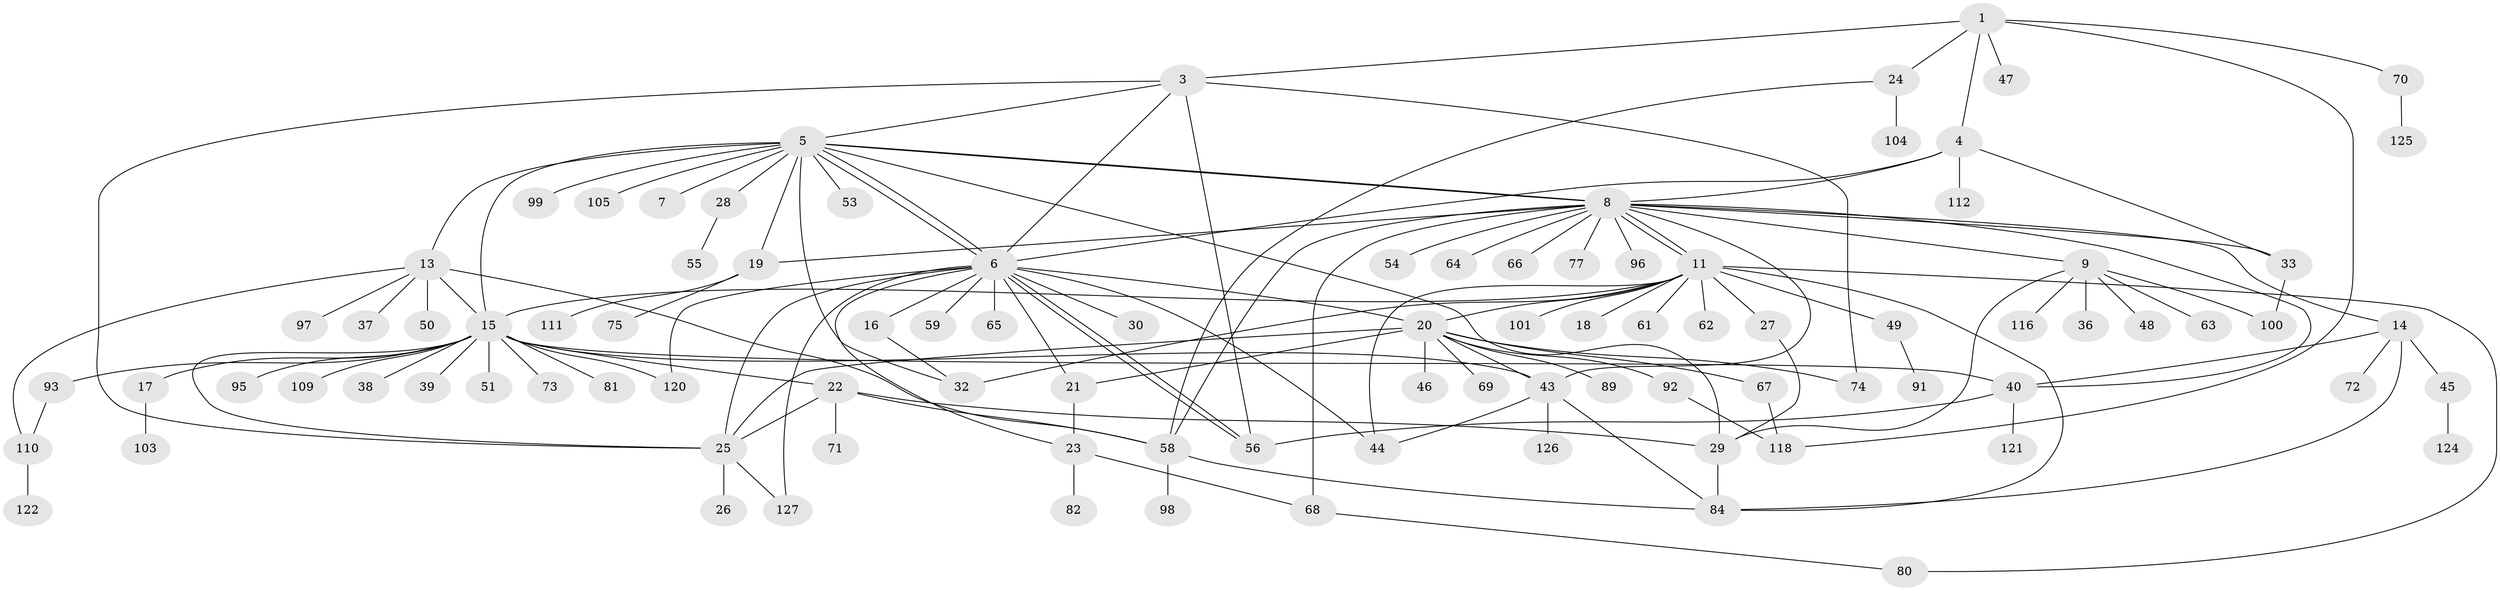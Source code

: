 // Generated by graph-tools (version 1.1) at 2025/51/02/27/25 19:51:55]
// undirected, 96 vertices, 142 edges
graph export_dot {
graph [start="1"]
  node [color=gray90,style=filled];
  1 [super="+2"];
  3 [super="+34"];
  4;
  5 [super="+10"];
  6 [super="+12"];
  7;
  8 [super="+119"];
  9 [super="+31"];
  11 [super="+86"];
  13 [super="+87"];
  14 [super="+41"];
  15 [super="+78"];
  16 [super="+106"];
  17 [super="+88"];
  18;
  19 [super="+79"];
  20 [super="+57"];
  21;
  22 [super="+117"];
  23 [super="+94"];
  24;
  25 [super="+107"];
  26 [super="+42"];
  27;
  28;
  29 [super="+85"];
  30;
  32 [super="+76"];
  33 [super="+35"];
  36;
  37;
  38;
  39;
  40;
  43 [super="+52"];
  44 [super="+60"];
  45;
  46;
  47;
  48;
  49;
  50;
  51;
  53 [super="+83"];
  54;
  55;
  56;
  58;
  59;
  61 [super="+108"];
  62;
  63;
  64;
  65;
  66;
  67;
  68 [super="+123"];
  69;
  70 [super="+102"];
  71;
  72;
  73;
  74;
  75;
  77;
  80;
  81;
  82;
  84 [super="+115"];
  89 [super="+90"];
  91;
  92 [super="+113"];
  93;
  95;
  96;
  97;
  98;
  99;
  100;
  101;
  103;
  104;
  105;
  109;
  110 [super="+114"];
  111;
  112;
  116;
  118;
  120;
  121;
  122;
  124;
  125;
  126;
  127;
  1 -- 3;
  1 -- 4;
  1 -- 70;
  1 -- 118;
  1 -- 24;
  1 -- 47;
  3 -- 5;
  3 -- 56;
  3 -- 74;
  3 -- 6;
  3 -- 25;
  4 -- 6;
  4 -- 8;
  4 -- 33;
  4 -- 112;
  5 -- 6;
  5 -- 6;
  5 -- 7;
  5 -- 8;
  5 -- 8;
  5 -- 19;
  5 -- 15;
  5 -- 32;
  5 -- 99;
  5 -- 53;
  5 -- 105;
  5 -- 28;
  5 -- 13;
  5 -- 29;
  6 -- 16;
  6 -- 21;
  6 -- 23;
  6 -- 30;
  6 -- 44;
  6 -- 56;
  6 -- 56;
  6 -- 59;
  6 -- 120;
  6 -- 127;
  6 -- 20;
  6 -- 65;
  6 -- 25;
  8 -- 9;
  8 -- 11;
  8 -- 11;
  8 -- 14;
  8 -- 19;
  8 -- 33;
  8 -- 40;
  8 -- 43;
  8 -- 54;
  8 -- 58;
  8 -- 64;
  8 -- 66;
  8 -- 68;
  8 -- 77;
  8 -- 96;
  9 -- 29;
  9 -- 36;
  9 -- 63;
  9 -- 100;
  9 -- 116;
  9 -- 48;
  11 -- 15;
  11 -- 18;
  11 -- 20;
  11 -- 27;
  11 -- 49;
  11 -- 61;
  11 -- 62;
  11 -- 80;
  11 -- 84;
  11 -- 101;
  11 -- 32;
  11 -- 44;
  13 -- 15;
  13 -- 37;
  13 -- 50;
  13 -- 58;
  13 -- 97;
  13 -- 110;
  14 -- 72;
  14 -- 40;
  14 -- 84;
  14 -- 45;
  15 -- 17;
  15 -- 22;
  15 -- 38;
  15 -- 39;
  15 -- 40;
  15 -- 43;
  15 -- 51;
  15 -- 73;
  15 -- 81;
  15 -- 93;
  15 -- 120;
  15 -- 109;
  15 -- 95;
  15 -- 25;
  16 -- 32;
  17 -- 103;
  19 -- 75;
  19 -- 111;
  20 -- 46;
  20 -- 67;
  20 -- 69;
  20 -- 74;
  20 -- 43;
  20 -- 21;
  20 -- 89;
  20 -- 92;
  20 -- 25;
  21 -- 23;
  22 -- 25;
  22 -- 29;
  22 -- 58;
  22 -- 71;
  23 -- 68;
  23 -- 82;
  24 -- 58;
  24 -- 104;
  25 -- 26;
  25 -- 127;
  27 -- 29;
  28 -- 55;
  29 -- 84;
  33 -- 100;
  40 -- 56;
  40 -- 121;
  43 -- 126;
  43 -- 84;
  43 -- 44;
  45 -- 124;
  49 -- 91;
  58 -- 84;
  58 -- 98;
  67 -- 118;
  68 -- 80;
  70 -- 125;
  92 -- 118;
  93 -- 110;
  110 -- 122;
}
